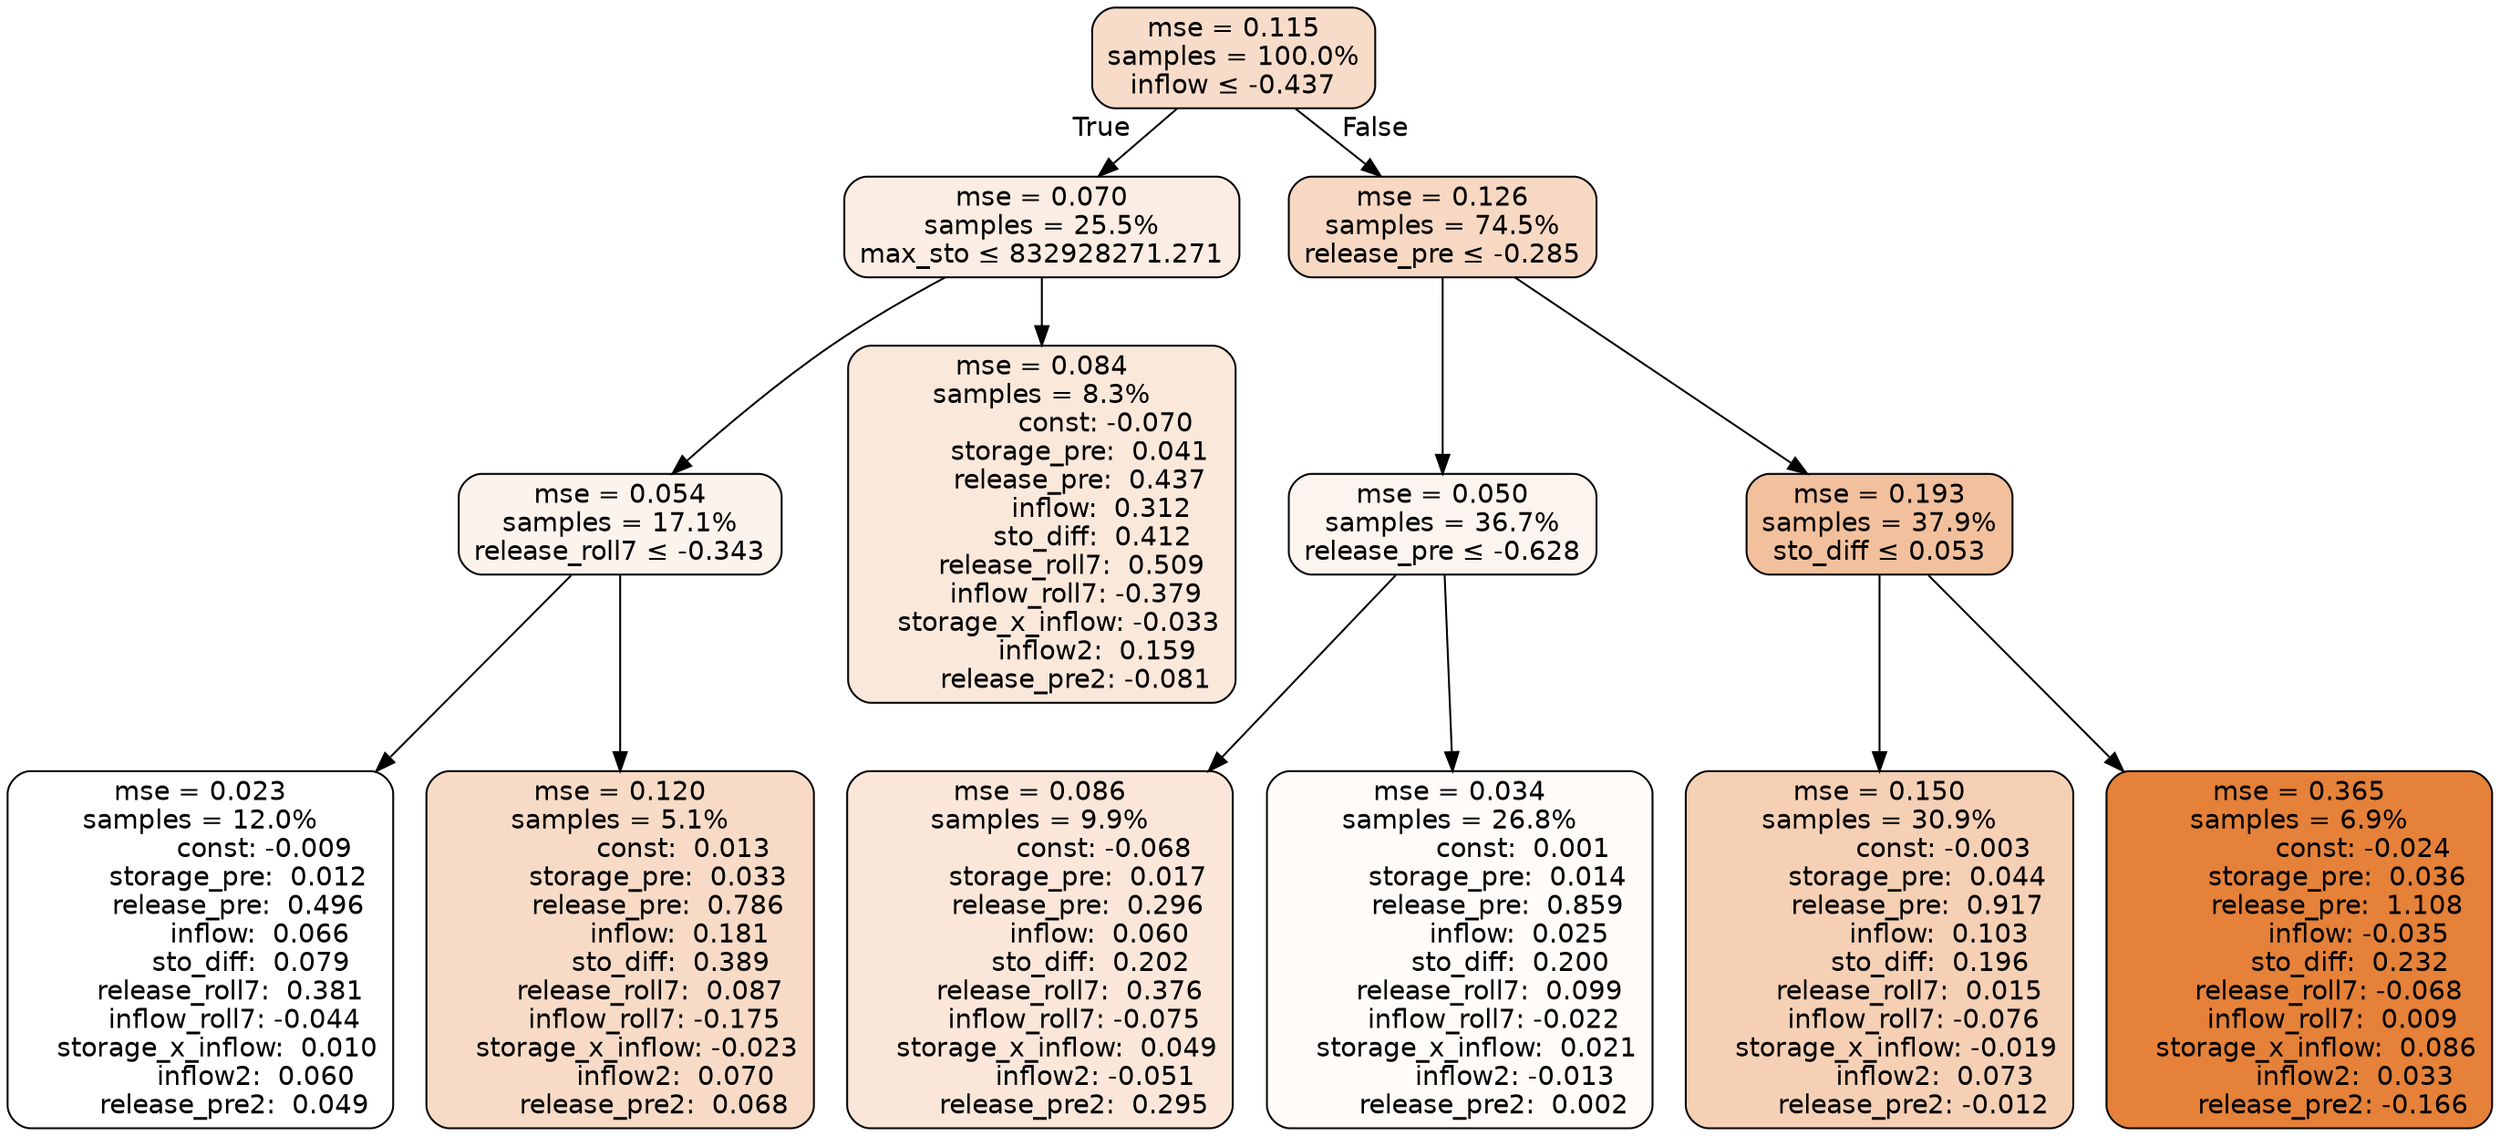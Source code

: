 digraph tree {
bgcolor="transparent"
node [shape=rectangle, style="filled, rounded", color="black", fontname=helvetica] ;
edge [fontname=helvetica] ;
	"0" [label="mse = 0.115
samples = 100.0%
inflow &le; -0.437", fillcolor="#f7dcc9"]
	"1" [label="mse = 0.070
samples = 25.5%
max_sto &le; 832928271.271", fillcolor="#fbede3"]
	"2" [label="mse = 0.054
samples = 17.1%
release_roll7 &le; -0.343", fillcolor="#fcf3ed"]
	"3" [label="mse = 0.023
samples = 12.0%
               const: -0.009
         storage_pre:  0.012
         release_pre:  0.496
              inflow:  0.066
            sto_diff:  0.079
       release_roll7:  0.381
        inflow_roll7: -0.044
    storage_x_inflow:  0.010
             inflow2:  0.060
        release_pre2:  0.049", fillcolor="#ffffff"]
	"4" [label="mse = 0.120
samples = 5.1%
               const:  0.013
         storage_pre:  0.033
         release_pre:  0.786
              inflow:  0.181
            sto_diff:  0.389
       release_roll7:  0.087
        inflow_roll7: -0.175
    storage_x_inflow: -0.023
             inflow2:  0.070
        release_pre2:  0.068", fillcolor="#f7dbc6"]
	"5" [label="mse = 0.084
samples = 8.3%
               const: -0.070
         storage_pre:  0.041
         release_pre:  0.437
              inflow:  0.312
            sto_diff:  0.412
       release_roll7:  0.509
        inflow_roll7: -0.379
    storage_x_inflow: -0.033
             inflow2:  0.159
        release_pre2: -0.081", fillcolor="#fae8db"]
	"6" [label="mse = 0.126
samples = 74.5%
release_pre &le; -0.285", fillcolor="#f7d8c3"]
	"7" [label="mse = 0.050
samples = 36.7%
release_pre &le; -0.628", fillcolor="#fcf5ef"]
	"8" [label="mse = 0.086
samples = 9.9%
               const: -0.068
         storage_pre:  0.017
         release_pre:  0.296
              inflow:  0.060
            sto_diff:  0.202
       release_roll7:  0.376
        inflow_roll7: -0.075
    storage_x_inflow:  0.049
             inflow2: -0.051
        release_pre2:  0.295", fillcolor="#fae7da"]
	"9" [label="mse = 0.034
samples = 26.8%
               const:  0.001
         storage_pre:  0.014
         release_pre:  0.859
              inflow:  0.025
            sto_diff:  0.200
       release_roll7:  0.099
        inflow_roll7: -0.022
    storage_x_inflow:  0.021
             inflow2: -0.013
        release_pre2:  0.002", fillcolor="#fefbf8"]
	"10" [label="mse = 0.193
samples = 37.9%
sto_diff &le; 0.053", fillcolor="#f2c09c"]
	"11" [label="mse = 0.150
samples = 30.9%
               const: -0.003
         storage_pre:  0.044
         release_pre:  0.917
              inflow:  0.103
            sto_diff:  0.196
       release_roll7:  0.015
        inflow_roll7: -0.076
    storage_x_inflow: -0.019
             inflow2:  0.073
        release_pre2: -0.012", fillcolor="#f5d0b5"]
	"12" [label="mse = 0.365
samples = 6.9%
               const: -0.024
         storage_pre:  0.036
         release_pre:  1.108
              inflow: -0.035
            sto_diff:  0.232
       release_roll7: -0.068
        inflow_roll7:  0.009
    storage_x_inflow:  0.086
             inflow2:  0.033
        release_pre2: -0.166", fillcolor="#e58139"]

	"0" -> "1" [labeldistance=2.5, labelangle=45, headlabel="True"]
	"1" -> "2"
	"2" -> "3"
	"2" -> "4"
	"1" -> "5"
	"0" -> "6" [labeldistance=2.5, labelangle=-45, headlabel="False"]
	"6" -> "7"
	"7" -> "8"
	"7" -> "9"
	"6" -> "10"
	"10" -> "11"
	"10" -> "12"
}
